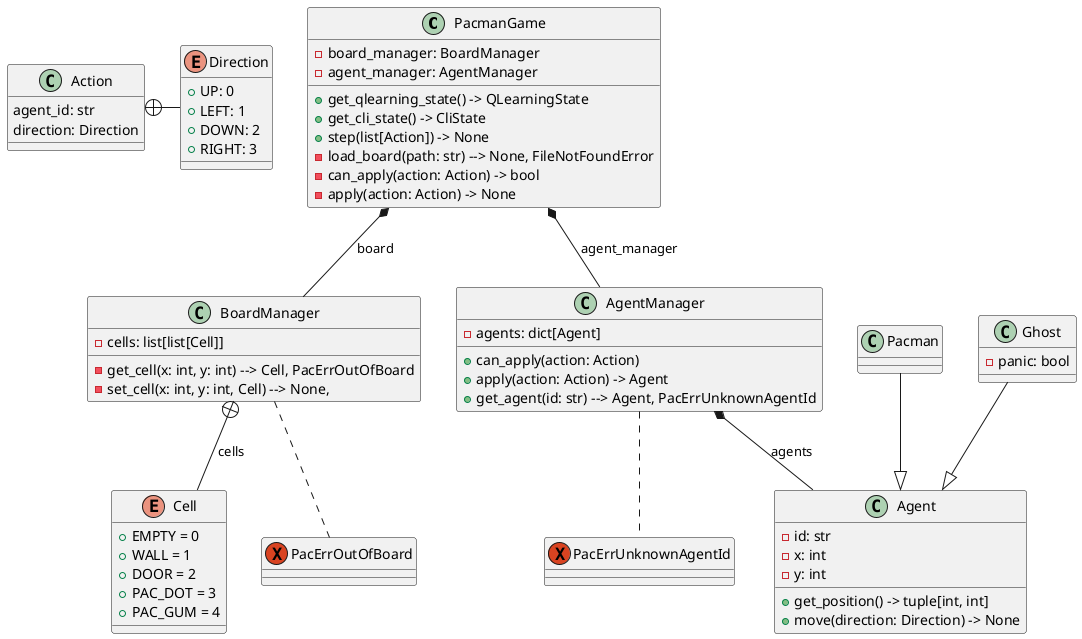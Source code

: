 @startuml class_back

class PacmanGame {
	- board_manager: BoardManager
	- agent_manager: AgentManager

	+ get_qlearning_state() -> QLearningState
	+ get_cli_state() -> CliState
	+ step(list[Action]) -> None
	- load_board(path: str) --> None, FileNotFoundError
	- can_apply(action: Action) -> bool
	- apply(action: Action) -> None
}

class BoardManager {
	- cells: list[list[Cell]]

	- get_cell(x: int, y: int) --> Cell, PacErrOutOfBoard
	- set_cell(x: int, y: int, Cell) --> None,
}

class AgentManager {
	- agents: dict[Agent]

	+ can_apply(action: Action)
	+ apply(action: Action) -> Agent
	+ get_agent(id: str) --> Agent, PacErrUnknownAgentId
}

enum Cell {
	+ EMPTY = 0
	+ WALL = 1
	+ DOOR = 2
	+ PAC_DOT = 3
	+ PAC_GUM = 4
}

class Agent {
	- id: str
	- x: int
	- y: int

	+ get_position() -> tuple[int, int]
	+ move(direction: Direction) -> None
}

class Pacman {
}

class Ghost {
	- panic: bool
}

enum Direction {
	+ UP: 0
	+ LEFT: 1
	+ DOWN: 2
	+ RIGHT: 3
}

class Action {
	agent_id: str
	direction: Direction
}

exception PacErrOutOfBoard {
}
exception PacErrUnknownAgentId {
}



PacmanGame *-- AgentManager: agent_manager
AgentManager *-- Agent: agents
PacmanGame *-- BoardManager: board
BoardManager +-- Cell: cells
Pacman --|> Agent
Ghost --|> Agent

Action +-r- Direction

BoardManager .. PacErrOutOfBoard
AgentManager .. PacErrUnknownAgentId

@enduml
